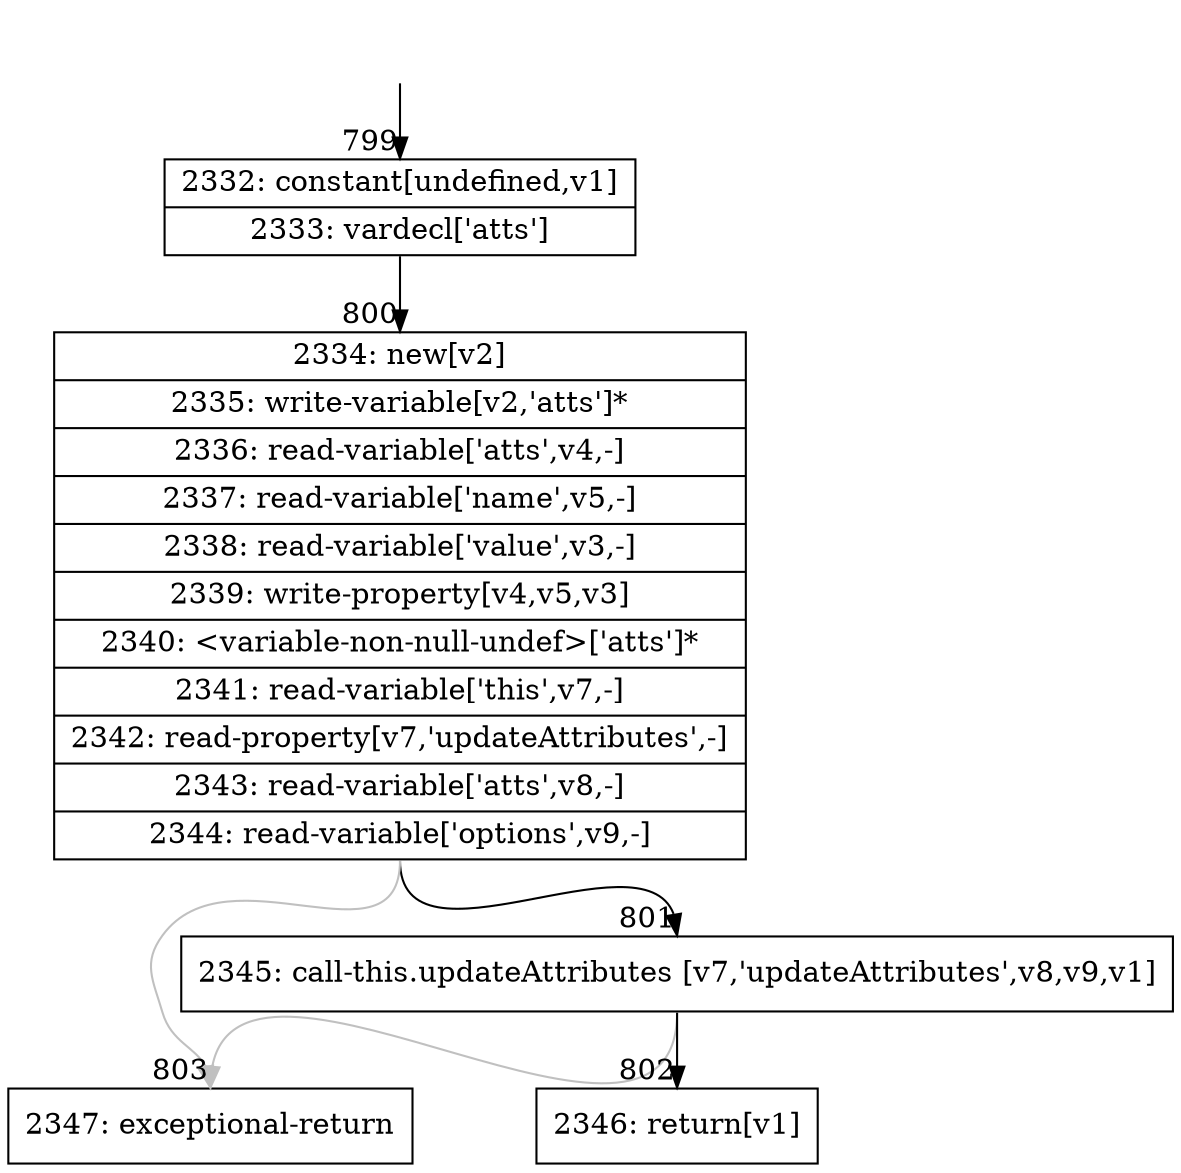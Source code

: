 digraph {
rankdir="TD"
BB_entry70[shape=none,label=""];
BB_entry70 -> BB799 [tailport=s, headport=n, headlabel="    799"]
BB799 [shape=record label="{2332: constant[undefined,v1]|2333: vardecl['atts']}" ] 
BB799 -> BB800 [tailport=s, headport=n, headlabel="      800"]
BB800 [shape=record label="{2334: new[v2]|2335: write-variable[v2,'atts']*|2336: read-variable['atts',v4,-]|2337: read-variable['name',v5,-]|2338: read-variable['value',v3,-]|2339: write-property[v4,v5,v3]|2340: \<variable-non-null-undef\>['atts']*|2341: read-variable['this',v7,-]|2342: read-property[v7,'updateAttributes',-]|2343: read-variable['atts',v8,-]|2344: read-variable['options',v9,-]}" ] 
BB800 -> BB801 [tailport=s, headport=n, headlabel="      801"]
BB800 -> BB803 [tailport=s, headport=n, color=gray, headlabel="      803"]
BB801 [shape=record label="{2345: call-this.updateAttributes [v7,'updateAttributes',v8,v9,v1]}" ] 
BB801 -> BB802 [tailport=s, headport=n, headlabel="      802"]
BB801 -> BB803 [tailport=s, headport=n, color=gray]
BB802 [shape=record label="{2346: return[v1]}" ] 
BB803 [shape=record label="{2347: exceptional-return}" ] 
//#$~ 675
}
